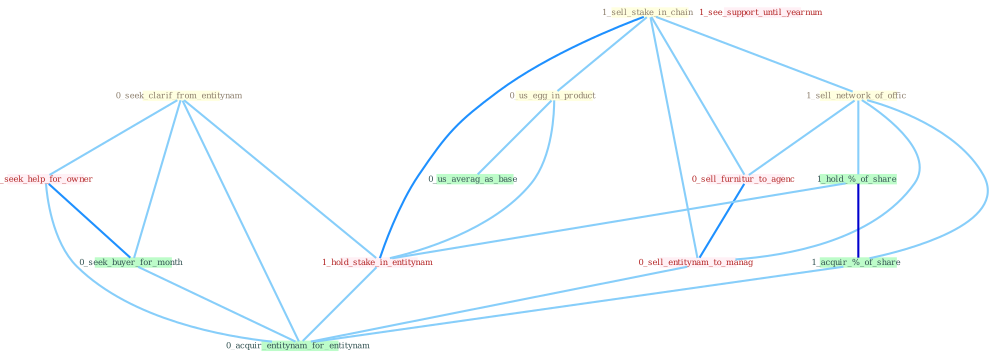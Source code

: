 Graph G{ 
    node
    [shape=polygon,style=filled,width=.5,height=.06,color="#BDFCC9",fixedsize=true,fontsize=4,
    fontcolor="#2f4f4f"];
    {node
    [color="#ffffe0", fontcolor="#8b7d6b"] "1_sell_stake_in_chain " "1_sell_network_of_offic " "0_seek_clarif_from_entitynam " "0_us_egg_in_product "}
{node [color="#fff0f5", fontcolor="#b22222"] "1_hold_stake_in_entitynam " "1_seek_help_for_owner " "1_see_support_until_yearnum " "0_sell_furnitur_to_agenc " "0_sell_entitynam_to_manag "}
edge [color="#B0E2FF"];

	"1_sell_stake_in_chain " -- "1_sell_network_of_offic " [w="1", color="#87cefa" ];
	"1_sell_stake_in_chain " -- "0_us_egg_in_product " [w="1", color="#87cefa" ];
	"1_sell_stake_in_chain " -- "1_hold_stake_in_entitynam " [w="2", color="#1e90ff" , len=0.8];
	"1_sell_stake_in_chain " -- "0_sell_furnitur_to_agenc " [w="1", color="#87cefa" ];
	"1_sell_stake_in_chain " -- "0_sell_entitynam_to_manag " [w="1", color="#87cefa" ];
	"1_sell_network_of_offic " -- "1_hold_%_of_share " [w="1", color="#87cefa" ];
	"1_sell_network_of_offic " -- "1_acquir_%_of_share " [w="1", color="#87cefa" ];
	"1_sell_network_of_offic " -- "0_sell_furnitur_to_agenc " [w="1", color="#87cefa" ];
	"1_sell_network_of_offic " -- "0_sell_entitynam_to_manag " [w="1", color="#87cefa" ];
	"0_seek_clarif_from_entitynam " -- "1_hold_stake_in_entitynam " [w="1", color="#87cefa" ];
	"0_seek_clarif_from_entitynam " -- "1_seek_help_for_owner " [w="1", color="#87cefa" ];
	"0_seek_clarif_from_entitynam " -- "0_seek_buyer_for_month " [w="1", color="#87cefa" ];
	"0_seek_clarif_from_entitynam " -- "0_acquir_entitynam_for_entitynam " [w="1", color="#87cefa" ];
	"0_us_egg_in_product " -- "1_hold_stake_in_entitynam " [w="1", color="#87cefa" ];
	"0_us_egg_in_product " -- "0_us_averag_as_base " [w="1", color="#87cefa" ];
	"1_hold_%_of_share " -- "1_hold_stake_in_entitynam " [w="1", color="#87cefa" ];
	"1_hold_%_of_share " -- "1_acquir_%_of_share " [w="3", color="#0000cd" , len=0.6];
	"1_hold_stake_in_entitynam " -- "0_acquir_entitynam_for_entitynam " [w="1", color="#87cefa" ];
	"1_seek_help_for_owner " -- "0_seek_buyer_for_month " [w="2", color="#1e90ff" , len=0.8];
	"1_seek_help_for_owner " -- "0_acquir_entitynam_for_entitynam " [w="1", color="#87cefa" ];
	"0_seek_buyer_for_month " -- "0_acquir_entitynam_for_entitynam " [w="1", color="#87cefa" ];
	"1_acquir_%_of_share " -- "0_acquir_entitynam_for_entitynam " [w="1", color="#87cefa" ];
	"0_sell_furnitur_to_agenc " -- "0_sell_entitynam_to_manag " [w="2", color="#1e90ff" , len=0.8];
	"0_sell_entitynam_to_manag " -- "0_acquir_entitynam_for_entitynam " [w="1", color="#87cefa" ];
}